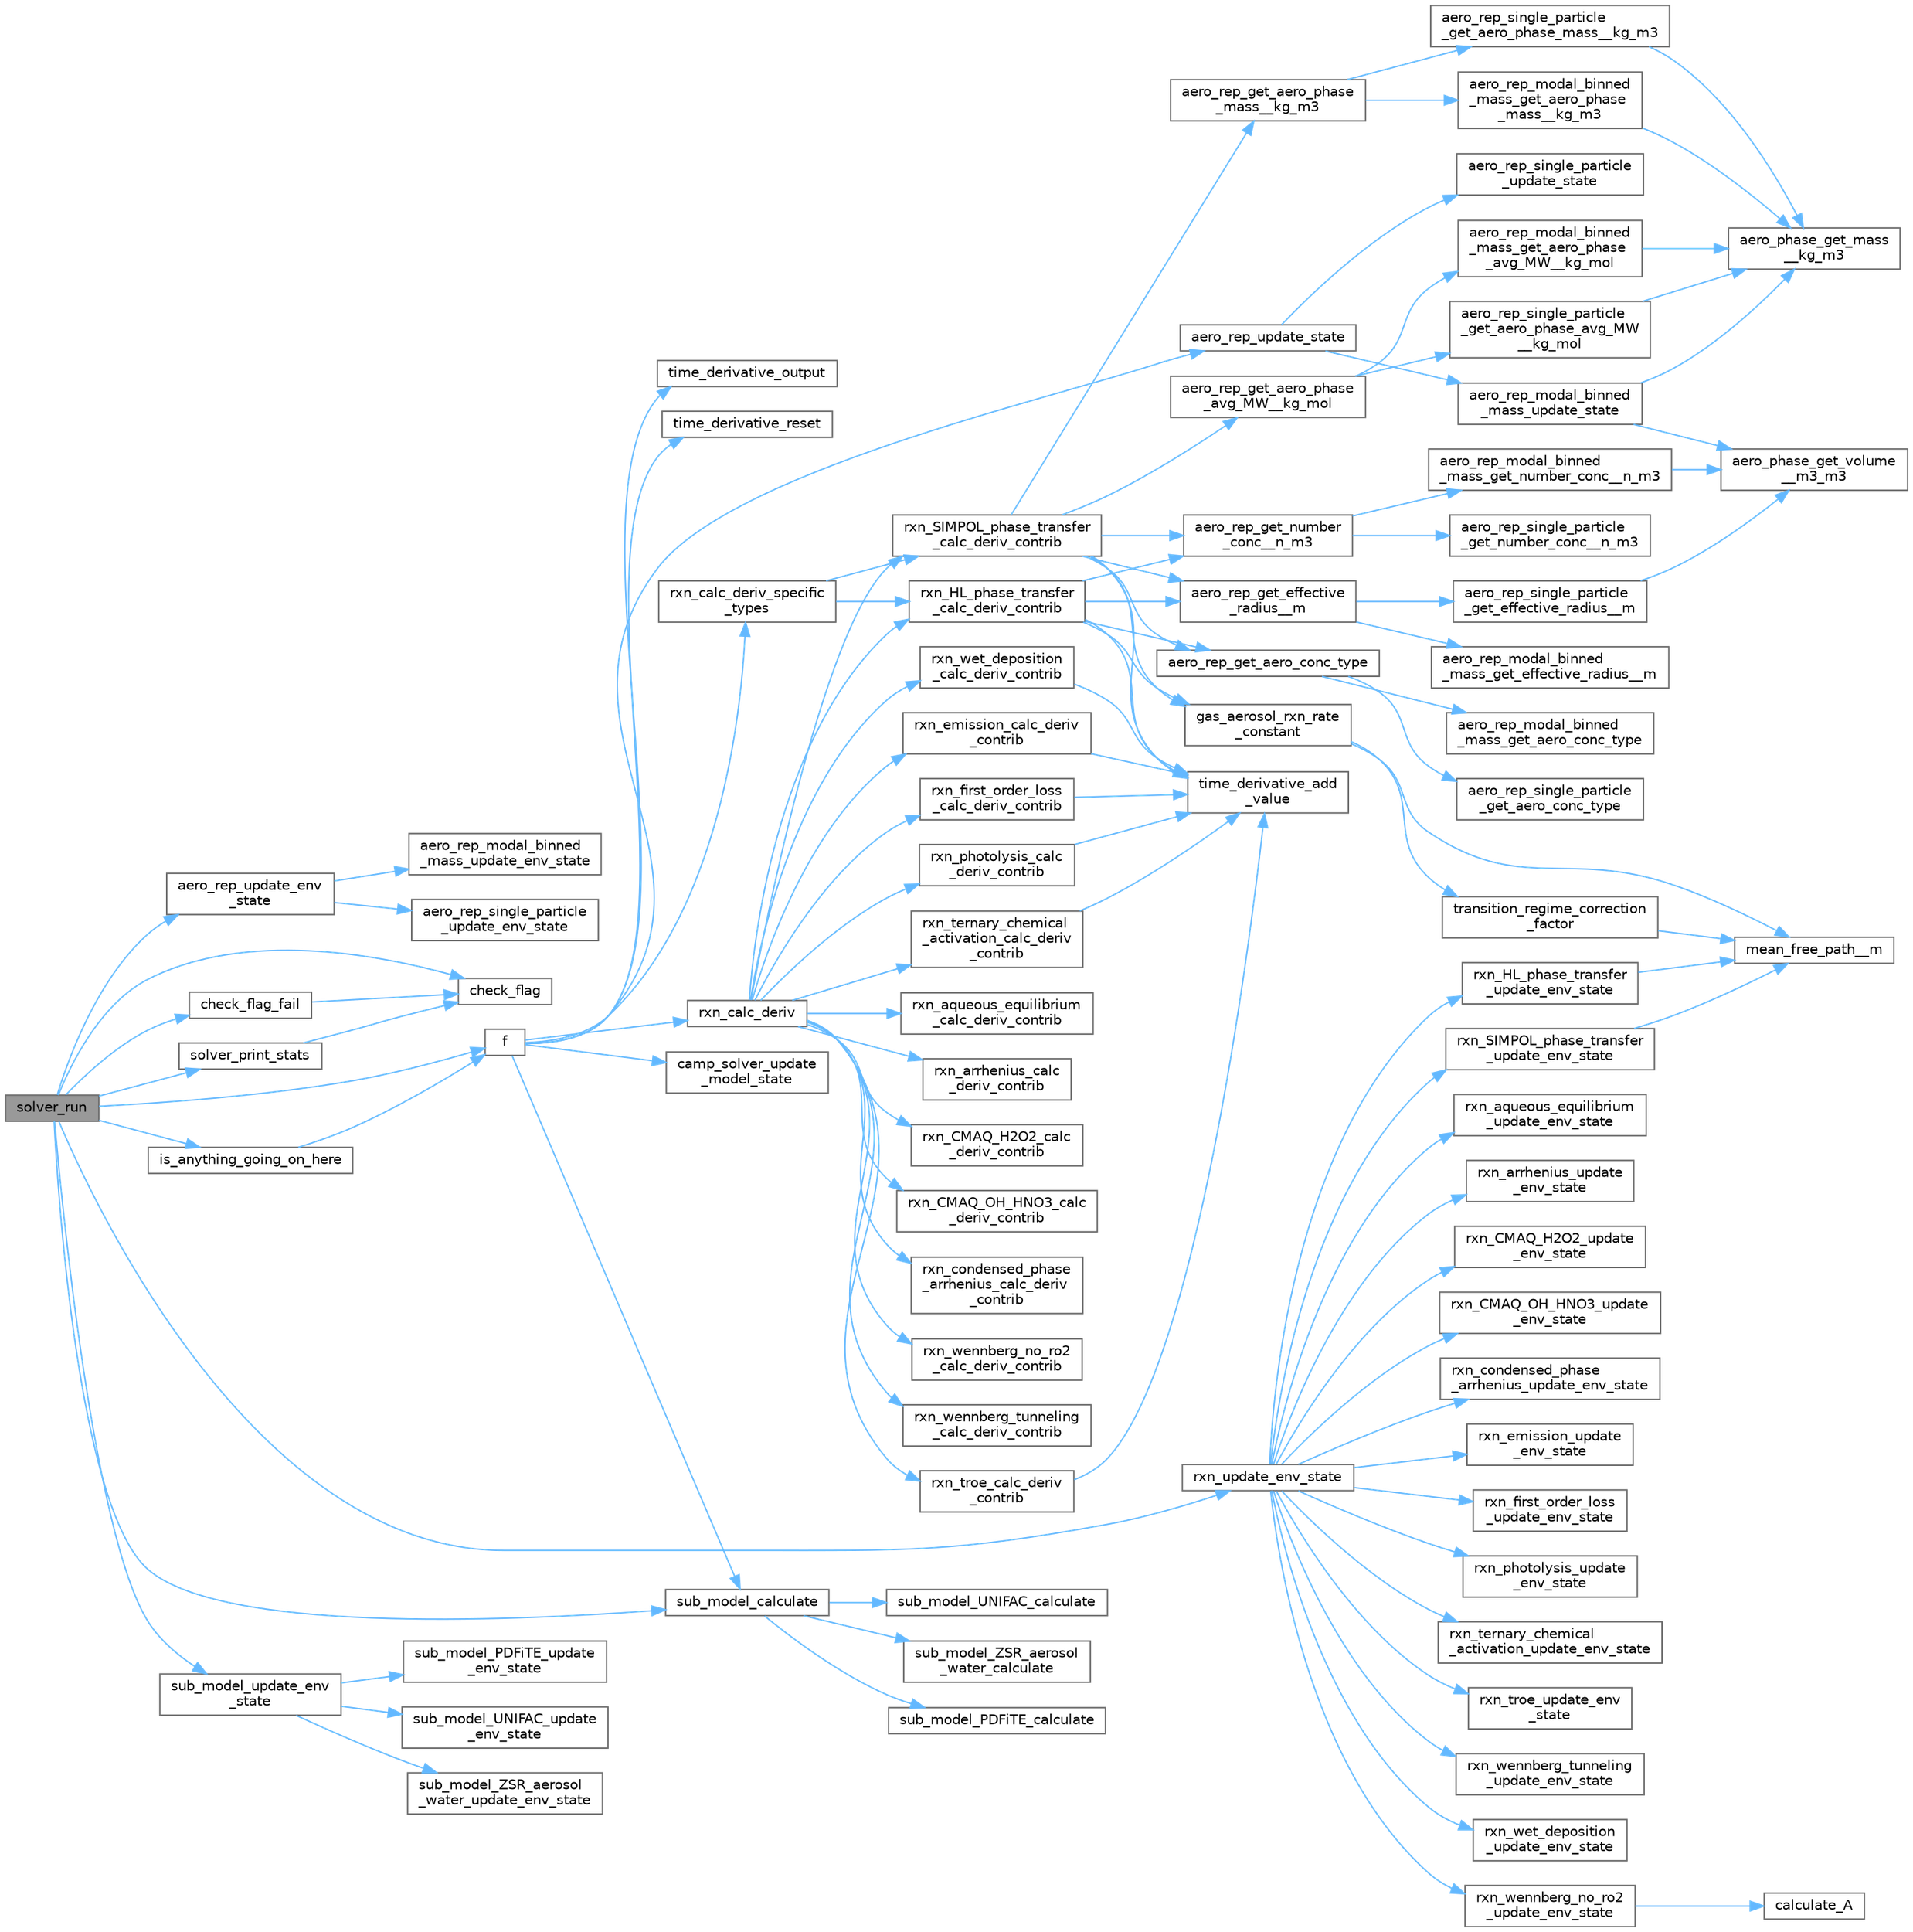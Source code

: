 digraph "solver_run"
{
 // LATEX_PDF_SIZE
  bgcolor="transparent";
  edge [fontname=Helvetica,fontsize=10,labelfontname=Helvetica,labelfontsize=10];
  node [fontname=Helvetica,fontsize=10,shape=box,height=0.2,width=0.4];
  rankdir="LR";
  Node1 [label="solver_run",height=0.2,width=0.4,color="gray40", fillcolor="grey60", style="filled", fontcolor="black",tooltip="Solve for a given timestep."];
  Node1 -> Node2 [color="steelblue1",style="solid"];
  Node2 [label="aero_rep_update_env\l_state",height=0.2,width=0.4,color="grey40", fillcolor="white", style="filled",URL="$aero__rep__solver_8c.html#a12de9a6d2ba14abd79aff561014feeb9",tooltip="Update the aerosol representations for new environmental conditions."];
  Node2 -> Node3 [color="steelblue1",style="solid"];
  Node3 [label="aero_rep_modal_binned\l_mass_update_env_state",height=0.2,width=0.4,color="grey40", fillcolor="white", style="filled",URL="$aero__rep__modal__binned__mass_8c.html#a643ed1219181994b7427b80b71e0ce23",tooltip="Update aerosol representation data for new environmental conditions."];
  Node2 -> Node4 [color="steelblue1",style="solid"];
  Node4 [label="aero_rep_single_particle\l_update_env_state",height=0.2,width=0.4,color="grey40", fillcolor="white", style="filled",URL="$aero__rep__single__particle_8c.html#abb3778ac04df76a32ac3359b8cabe51b",tooltip="Update aerosol representation data for new environmental conditions."];
  Node1 -> Node5 [color="steelblue1",style="solid"];
  Node5 [label="check_flag",height=0.2,width=0.4,color="grey40", fillcolor="white", style="filled",URL="$camp__solver_8c.html#a08519bb4526ffd3db7f49b33ba7600aa",tooltip="Check the return value of a SUNDIALS function."];
  Node1 -> Node6 [color="steelblue1",style="solid"];
  Node6 [label="check_flag_fail",height=0.2,width=0.4,color="grey40", fillcolor="white", style="filled",URL="$camp__solver_8c.html#a736da263e758eddff5578b8685edc459",tooltip="Check the return value of a SUNDIALS function and exit on failure."];
  Node6 -> Node5 [color="steelblue1",style="solid"];
  Node1 -> Node7 [color="steelblue1",style="solid"];
  Node7 [label="f",height=0.2,width=0.4,color="grey40", fillcolor="white", style="filled",URL="$camp__solver_8c.html#ac55302bc18db0d68d78f543aad6a16c4",tooltip="Compute the time derivative f(t,y)"];
  Node7 -> Node8 [color="steelblue1",style="solid"];
  Node8 [label="aero_rep_update_state",height=0.2,width=0.4,color="grey40", fillcolor="white", style="filled",URL="$aero__rep__solver_8c.html#a42041b486fc391bc9abeee5d1ad666b2",tooltip="Update the aerosol representations for a new state."];
  Node8 -> Node9 [color="steelblue1",style="solid"];
  Node9 [label="aero_rep_modal_binned\l_mass_update_state",height=0.2,width=0.4,color="grey40", fillcolor="white", style="filled",URL="$aero__rep__modal__binned__mass_8c.html#a567e448c1ea25085add6257c6b8930c6",tooltip="Update aerosol representation data for a new state."];
  Node9 -> Node10 [color="steelblue1",style="solid"];
  Node10 [label="aero_phase_get_mass\l__kg_m3",height=0.2,width=0.4,color="grey40", fillcolor="white", style="filled",URL="$aero__phase__solver_8c.html#a965e0b9fc79db694be201edd05377dd1",tooltip="Get the mass and average MW in an aerosol phase."];
  Node9 -> Node11 [color="steelblue1",style="solid"];
  Node11 [label="aero_phase_get_volume\l__m3_m3",height=0.2,width=0.4,color="grey40", fillcolor="white", style="filled",URL="$aero__phase__solver_8c.html#a6e493e863924f29d6bd06598fa657f08",tooltip="Get the volume of an aerosol phase."];
  Node8 -> Node12 [color="steelblue1",style="solid"];
  Node12 [label="aero_rep_single_particle\l_update_state",height=0.2,width=0.4,color="grey40", fillcolor="white", style="filled",URL="$aero__rep__single__particle_8c.html#afc5e4c6a81bf52bf0c8ee88037a4954d",tooltip="Update aerosol representation data for a new state."];
  Node7 -> Node13 [color="steelblue1",style="solid"];
  Node13 [label="camp_solver_update\l_model_state",height=0.2,width=0.4,color="grey40", fillcolor="white", style="filled",URL="$camp__solver_8c.html#a21373e1f8bad206f6437deeea571f51c",tooltip="Update the model state from the current solver state."];
  Node7 -> Node14 [color="steelblue1",style="solid"];
  Node14 [label="rxn_calc_deriv",height=0.2,width=0.4,color="grey40", fillcolor="white", style="filled",URL="$rxn__solver_8c.html#af014568140c63dfab9ea1c92b056e3b8",tooltip="Calculate the time derivative ."];
  Node14 -> Node15 [color="steelblue1",style="solid"];
  Node15 [label="rxn_aqueous_equilibrium\l_calc_deriv_contrib",height=0.2,width=0.4,color="grey40", fillcolor="white", style="filled",URL="$rxns_8h.html#a8e696264a0e9f8f72c2cb00b5605cbeb",tooltip=" "];
  Node14 -> Node16 [color="steelblue1",style="solid"];
  Node16 [label="rxn_arrhenius_calc\l_deriv_contrib",height=0.2,width=0.4,color="grey40", fillcolor="white", style="filled",URL="$rxns_8h.html#a760b30a313fd1608941b8ac584a128df",tooltip=" "];
  Node14 -> Node17 [color="steelblue1",style="solid"];
  Node17 [label="rxn_CMAQ_H2O2_calc\l_deriv_contrib",height=0.2,width=0.4,color="grey40", fillcolor="white", style="filled",URL="$rxns_8h.html#a3eb8ba0e04dfdffa6171688dd493d171",tooltip=" "];
  Node14 -> Node18 [color="steelblue1",style="solid"];
  Node18 [label="rxn_CMAQ_OH_HNO3_calc\l_deriv_contrib",height=0.2,width=0.4,color="grey40", fillcolor="white", style="filled",URL="$rxns_8h.html#a2a4e9aea8e3d4a8779ec943d9ccaaad8",tooltip=" "];
  Node14 -> Node19 [color="steelblue1",style="solid"];
  Node19 [label="rxn_condensed_phase\l_arrhenius_calc_deriv\l_contrib",height=0.2,width=0.4,color="grey40", fillcolor="white", style="filled",URL="$rxns_8h.html#a838b8326dbcfa12692ecf289685897a2",tooltip=" "];
  Node14 -> Node20 [color="steelblue1",style="solid"];
  Node20 [label="rxn_emission_calc_deriv\l_contrib",height=0.2,width=0.4,color="grey40", fillcolor="white", style="filled",URL="$rxn__emission_8c.html#a0fc4250b628dae19ab3c2081a283e2b8",tooltip="Calculate contributions to the time derivative  from this reaction."];
  Node20 -> Node21 [color="steelblue1",style="solid"];
  Node21 [label="time_derivative_add\l_value",height=0.2,width=0.4,color="grey40", fillcolor="white", style="filled",URL="$time__derivative_8c.html#af4c9ab5040b544a8ec4b63a1c75922e2",tooltip="Add a contribution to the time derivative."];
  Node14 -> Node22 [color="steelblue1",style="solid"];
  Node22 [label="rxn_first_order_loss\l_calc_deriv_contrib",height=0.2,width=0.4,color="grey40", fillcolor="white", style="filled",URL="$rxn__first__order__loss_8c.html#ac1d2c5d3bf68d6adcdc4183ba340175d",tooltip="Calculate contributions to the time derivative  from this reaction."];
  Node22 -> Node21 [color="steelblue1",style="solid"];
  Node14 -> Node23 [color="steelblue1",style="solid"];
  Node23 [label="rxn_HL_phase_transfer\l_calc_deriv_contrib",height=0.2,width=0.4,color="grey40", fillcolor="white", style="filled",URL="$rxn___h_l__phase__transfer_8c.html#aa82a07e921e3d22fda1d52073b16219d",tooltip="Calculate contributions to the time derivative  from this reaction."];
  Node23 -> Node24 [color="steelblue1",style="solid"];
  Node24 [label="aero_rep_get_aero_conc_type",height=0.2,width=0.4,color="grey40", fillcolor="white", style="filled",URL="$aero__rep__solver_8c.html#a00aee7bec2d9284a74c0eb26d346dc81",tooltip="Check whether aerosol concentrations are per-particle or total for each phase."];
  Node24 -> Node25 [color="steelblue1",style="solid"];
  Node25 [label="aero_rep_modal_binned\l_mass_get_aero_conc_type",height=0.2,width=0.4,color="grey40", fillcolor="white", style="filled",URL="$aero__rep__modal__binned__mass_8c.html#a5806fae1fe7d70369bfb7a0d9c54d12f",tooltip="Get the type of aerosol concentration used."];
  Node24 -> Node26 [color="steelblue1",style="solid"];
  Node26 [label="aero_rep_single_particle\l_get_aero_conc_type",height=0.2,width=0.4,color="grey40", fillcolor="white", style="filled",URL="$aero__rep__single__particle_8c.html#a59114de73dd305d5825a8547155b8946",tooltip="Get the type of aerosol concentration used."];
  Node23 -> Node27 [color="steelblue1",style="solid"];
  Node27 [label="aero_rep_get_effective\l_radius__m",height=0.2,width=0.4,color="grey40", fillcolor="white", style="filled",URL="$aero__rep__solver_8c.html#aab8fc9de2c9bfe5d012e80322a5b653b",tooltip="Get the effective particle radius,  (m)"];
  Node27 -> Node28 [color="steelblue1",style="solid"];
  Node28 [label="aero_rep_modal_binned\l_mass_get_effective_radius__m",height=0.2,width=0.4,color="grey40", fillcolor="white", style="filled",URL="$aero__rep__modal__binned__mass_8c.html#a8d5bf734337581d90c2280ab858ccf96",tooltip="Get the effective particle radius  (m)"];
  Node27 -> Node29 [color="steelblue1",style="solid"];
  Node29 [label="aero_rep_single_particle\l_get_effective_radius__m",height=0.2,width=0.4,color="grey40", fillcolor="white", style="filled",URL="$aero__rep__single__particle_8c.html#a48b11d345d89071d34e67b5063b1b891",tooltip="Get the effective particle radius  (m)"];
  Node29 -> Node11 [color="steelblue1",style="solid"];
  Node23 -> Node30 [color="steelblue1",style="solid"];
  Node30 [label="aero_rep_get_number\l_conc__n_m3",height=0.2,width=0.4,color="grey40", fillcolor="white", style="filled",URL="$aero__rep__solver_8c.html#aa56870eb4fe20532461b1634d7688210",tooltip="Get the particle number concentration  ( )"];
  Node30 -> Node31 [color="steelblue1",style="solid"];
  Node31 [label="aero_rep_modal_binned\l_mass_get_number_conc__n_m3",height=0.2,width=0.4,color="grey40", fillcolor="white", style="filled",URL="$aero__rep__modal__binned__mass_8c.html#a2e585253c19aa48dec8c55b963999e9d",tooltip="Get the particle number concentration  ( )"];
  Node31 -> Node11 [color="steelblue1",style="solid"];
  Node30 -> Node32 [color="steelblue1",style="solid"];
  Node32 [label="aero_rep_single_particle\l_get_number_conc__n_m3",height=0.2,width=0.4,color="grey40", fillcolor="white", style="filled",URL="$aero__rep__single__particle_8c.html#afa7d35b774d0ab4d7cad7fb30d75e897",tooltip="Get the particle number concentration  ( )"];
  Node23 -> Node33 [color="steelblue1",style="solid"];
  Node33 [label="gas_aerosol_rxn_rate\l_constant",height=0.2,width=0.4,color="grey40", fillcolor="white", style="filled",URL="$util_8h.html#ada92558814324f22e19743fbf25ceb0f",tooltip=" "];
  Node33 -> Node34 [color="steelblue1",style="solid"];
  Node34 [label="mean_free_path__m",height=0.2,width=0.4,color="grey40", fillcolor="white", style="filled",URL="$util_8h.html#ae1c969544a10c17746622cf73186835c",tooltip=" "];
  Node33 -> Node35 [color="steelblue1",style="solid"];
  Node35 [label="transition_regime_correction\l_factor",height=0.2,width=0.4,color="grey40", fillcolor="white", style="filled",URL="$util_8h.html#a0ade6cf865e738fbd0629ca08500679d",tooltip=" "];
  Node35 -> Node34 [color="steelblue1",style="solid"];
  Node23 -> Node21 [color="steelblue1",style="solid"];
  Node14 -> Node36 [color="steelblue1",style="solid"];
  Node36 [label="rxn_photolysis_calc\l_deriv_contrib",height=0.2,width=0.4,color="grey40", fillcolor="white", style="filled",URL="$rxn__photolysis_8c.html#a821ebabf2abba0aa6b465747178f33d6",tooltip="Calculate contributions to the time derivative  from this reaction."];
  Node36 -> Node21 [color="steelblue1",style="solid"];
  Node14 -> Node37 [color="steelblue1",style="solid"];
  Node37 [label="rxn_SIMPOL_phase_transfer\l_calc_deriv_contrib",height=0.2,width=0.4,color="grey40", fillcolor="white", style="filled",URL="$rxn___s_i_m_p_o_l__phase__transfer_8c.html#a8387f10a0a5aa0b38cc545859542f3c4",tooltip="Calculate contributions to the time derivative  from this reaction."];
  Node37 -> Node24 [color="steelblue1",style="solid"];
  Node37 -> Node38 [color="steelblue1",style="solid"];
  Node38 [label="aero_rep_get_aero_phase\l_avg_MW__kg_mol",height=0.2,width=0.4,color="grey40", fillcolor="white", style="filled",URL="$aero__rep__solver_8c.html#a513044e29b338d17d02b5bc472a8046f",tooltip="Get the average molecular weight of an aerosol phase in this representation  ( )"];
  Node38 -> Node39 [color="steelblue1",style="solid"];
  Node39 [label="aero_rep_modal_binned\l_mass_get_aero_phase\l_avg_MW__kg_mol",height=0.2,width=0.4,color="grey40", fillcolor="white", style="filled",URL="$aero__rep__modal__binned__mass_8c.html#a2c1fd8badaa6ebffd2b45ab5314c1279",tooltip="Get the average molecular weight in an aerosol phase  ( )"];
  Node39 -> Node10 [color="steelblue1",style="solid"];
  Node38 -> Node40 [color="steelblue1",style="solid"];
  Node40 [label="aero_rep_single_particle\l_get_aero_phase_avg_MW\l__kg_mol",height=0.2,width=0.4,color="grey40", fillcolor="white", style="filled",URL="$aero__rep__single__particle_8c.html#a203b6931fd5a504b7cc1750eb582b60c",tooltip="Get the average molecular weight in an aerosol phase  ( )"];
  Node40 -> Node10 [color="steelblue1",style="solid"];
  Node37 -> Node41 [color="steelblue1",style="solid"];
  Node41 [label="aero_rep_get_aero_phase\l_mass__kg_m3",height=0.2,width=0.4,color="grey40", fillcolor="white", style="filled",URL="$aero__rep__solver_8c.html#a0d5fc5c14f5fc182d80811b27c644e86",tooltip="Get the total mass of an aerosol phase in this representation  ( )"];
  Node41 -> Node42 [color="steelblue1",style="solid"];
  Node42 [label="aero_rep_modal_binned\l_mass_get_aero_phase\l_mass__kg_m3",height=0.2,width=0.4,color="grey40", fillcolor="white", style="filled",URL="$aero__rep__modal__binned__mass_8c.html#aa84e95ce69656ab640edfdb32cc71d4c",tooltip="Get the total mass in an aerosol phase  ( )"];
  Node42 -> Node10 [color="steelblue1",style="solid"];
  Node41 -> Node43 [color="steelblue1",style="solid"];
  Node43 [label="aero_rep_single_particle\l_get_aero_phase_mass__kg_m3",height=0.2,width=0.4,color="grey40", fillcolor="white", style="filled",URL="$aero__rep__single__particle_8c.html#ad49c89b34b57e5b644d6506ead9dea34",tooltip="Get the total mass in an aerosol phase  ( )"];
  Node43 -> Node10 [color="steelblue1",style="solid"];
  Node37 -> Node27 [color="steelblue1",style="solid"];
  Node37 -> Node30 [color="steelblue1",style="solid"];
  Node37 -> Node33 [color="steelblue1",style="solid"];
  Node37 -> Node21 [color="steelblue1",style="solid"];
  Node14 -> Node44 [color="steelblue1",style="solid"];
  Node44 [label="rxn_ternary_chemical\l_activation_calc_deriv\l_contrib",height=0.2,width=0.4,color="grey40", fillcolor="white", style="filled",URL="$rxn__ternary__chemical__activation_8c.html#aab9c65ccd4b8614889c1462e2500e6b9",tooltip="Calculate contributions to the time derivative  from this reaction."];
  Node44 -> Node21 [color="steelblue1",style="solid"];
  Node14 -> Node45 [color="steelblue1",style="solid"];
  Node45 [label="rxn_troe_calc_deriv\l_contrib",height=0.2,width=0.4,color="grey40", fillcolor="white", style="filled",URL="$rxn__troe_8c.html#ae2174a745239e629f1c5480a52c3f6f2",tooltip="Calculate contributions to the time derivative  from this reaction."];
  Node45 -> Node21 [color="steelblue1",style="solid"];
  Node14 -> Node46 [color="steelblue1",style="solid"];
  Node46 [label="rxn_wennberg_no_ro2\l_calc_deriv_contrib",height=0.2,width=0.4,color="grey40", fillcolor="white", style="filled",URL="$rxns_8h.html#affb30a43f6e32c34d3c4fba241d57b3e",tooltip=" "];
  Node14 -> Node47 [color="steelblue1",style="solid"];
  Node47 [label="rxn_wennberg_tunneling\l_calc_deriv_contrib",height=0.2,width=0.4,color="grey40", fillcolor="white", style="filled",URL="$rxns_8h.html#aaf3a4bd00b50344e978728d2bf6af6d0",tooltip=" "];
  Node14 -> Node48 [color="steelblue1",style="solid"];
  Node48 [label="rxn_wet_deposition\l_calc_deriv_contrib",height=0.2,width=0.4,color="grey40", fillcolor="white", style="filled",URL="$rxn__wet__deposition_8c.html#a6aec5e3d4cbb3a9e0d993a1780c42ecd",tooltip="Calculate contributions to the time derivative  from this reaction."];
  Node48 -> Node21 [color="steelblue1",style="solid"];
  Node7 -> Node49 [color="steelblue1",style="solid"];
  Node49 [label="rxn_calc_deriv_specific\l_types",height=0.2,width=0.4,color="grey40", fillcolor="white", style="filled",URL="$rxn__solver_8c.html#a066fddd15835cba3a8b519fb734bd552",tooltip="Calculate the time derivative  for only some specific types."];
  Node49 -> Node23 [color="steelblue1",style="solid"];
  Node49 -> Node37 [color="steelblue1",style="solid"];
  Node7 -> Node50 [color="steelblue1",style="solid"];
  Node50 [label="sub_model_calculate",height=0.2,width=0.4,color="grey40", fillcolor="white", style="filled",URL="$sub__model__solver_8c.html#a7f9027610b25bafcc5b6c5af1344dd65",tooltip="Perform the sub model calculations for the current model state."];
  Node50 -> Node51 [color="steelblue1",style="solid"];
  Node51 [label="sub_model_PDFiTE_calculate",height=0.2,width=0.4,color="grey40", fillcolor="white", style="filled",URL="$sub__model___p_d_fi_t_e_8c.html#a2f46f791a4a74c77e283b5afb91911aa",tooltip="Perform the sub-model calculations for the current model state."];
  Node50 -> Node52 [color="steelblue1",style="solid"];
  Node52 [label="sub_model_UNIFAC_calculate",height=0.2,width=0.4,color="grey40", fillcolor="white", style="filled",URL="$sub__model___u_n_i_f_a_c_8c.html#a91d55564c556bf61d6bf0ccac7b43e4b",tooltip="Perform the sub-model calculations for the current model state."];
  Node50 -> Node53 [color="steelblue1",style="solid"];
  Node53 [label="sub_model_ZSR_aerosol\l_water_calculate",height=0.2,width=0.4,color="grey40", fillcolor="white", style="filled",URL="$sub__model___z_s_r__aerosol__water_8c.html#a6639a32646d84e02917b64167f36ea89",tooltip="Do pre-derivative calculations."];
  Node7 -> Node54 [color="steelblue1",style="solid"];
  Node54 [label="time_derivative_output",height=0.2,width=0.4,color="grey40", fillcolor="white", style="filled",URL="$time__derivative_8c.html#ae2c31a72134750c12f2f5d8e32c3a99d",tooltip="Output the current derivative array."];
  Node7 -> Node55 [color="steelblue1",style="solid"];
  Node55 [label="time_derivative_reset",height=0.2,width=0.4,color="grey40", fillcolor="white", style="filled",URL="$time__derivative_8c.html#a72dd19ea5bc2be11ace50e82bbd7857f",tooltip="Reset the derivative."];
  Node1 -> Node56 [color="steelblue1",style="solid"];
  Node56 [label="is_anything_going_on_here",height=0.2,width=0.4,color="grey40", fillcolor="white", style="filled",URL="$camp__solver_8c.html#a51bc2a16028d4c72dd39669c31f6fc17",tooltip="Determine if there is anything to solve."];
  Node56 -> Node7 [color="steelblue1",style="solid"];
  Node1 -> Node57 [color="steelblue1",style="solid"];
  Node57 [label="rxn_update_env_state",height=0.2,width=0.4,color="grey40", fillcolor="white", style="filled",URL="$rxn__solver_8c.html#ab3d4bbab05647b5931a81ead002a5805",tooltip="Update reaction data for new environmental state."];
  Node57 -> Node58 [color="steelblue1",style="solid"];
  Node58 [label="rxn_aqueous_equilibrium\l_update_env_state",height=0.2,width=0.4,color="grey40", fillcolor="white", style="filled",URL="$rxn__aqueous__equilibrium_8c.html#a0195133a7e3e489e6580f8feae67b6ee",tooltip="Update reaction data for new environmental conditions."];
  Node57 -> Node59 [color="steelblue1",style="solid"];
  Node59 [label="rxn_arrhenius_update\l_env_state",height=0.2,width=0.4,color="grey40", fillcolor="white", style="filled",URL="$rxn__arrhenius_8c.html#aa80f17dc28b8494f62c9e8df1c9fa68e",tooltip="Update reaction data for new environmental conditions."];
  Node57 -> Node60 [color="steelblue1",style="solid"];
  Node60 [label="rxn_CMAQ_H2O2_update\l_env_state",height=0.2,width=0.4,color="grey40", fillcolor="white", style="filled",URL="$rxn___c_m_a_q___h2_o2_8c.html#a21dfd7c08cc181e0d64fe5df3f6459fd",tooltip="Update reaction data for new environmental conditions."];
  Node57 -> Node61 [color="steelblue1",style="solid"];
  Node61 [label="rxn_CMAQ_OH_HNO3_update\l_env_state",height=0.2,width=0.4,color="grey40", fillcolor="white", style="filled",URL="$rxn___c_m_a_q___o_h___h_n_o3_8c.html#a34fb4ef73f1495b6fa99808153224aae",tooltip="Update reaction data for new environmental conditions."];
  Node57 -> Node62 [color="steelblue1",style="solid"];
  Node62 [label="rxn_condensed_phase\l_arrhenius_update_env_state",height=0.2,width=0.4,color="grey40", fillcolor="white", style="filled",URL="$rxn__condensed__phase__arrhenius_8c.html#a7c243d69c88a04756e539c34fef8d8b1",tooltip="Update reaction data for new environmental conditions."];
  Node57 -> Node63 [color="steelblue1",style="solid"];
  Node63 [label="rxn_emission_update\l_env_state",height=0.2,width=0.4,color="grey40", fillcolor="white", style="filled",URL="$rxn__emission_8c.html#adccb35681c5b5a230fbb64376c84e6d8",tooltip="Update reaction data for new environmental conditions."];
  Node57 -> Node64 [color="steelblue1",style="solid"];
  Node64 [label="rxn_first_order_loss\l_update_env_state",height=0.2,width=0.4,color="grey40", fillcolor="white", style="filled",URL="$rxn__first__order__loss_8c.html#ac31fd29a881698e3bb9f30b4b91ffddb",tooltip="Update reaction data for new environmental conditions."];
  Node57 -> Node65 [color="steelblue1",style="solid"];
  Node65 [label="rxn_HL_phase_transfer\l_update_env_state",height=0.2,width=0.4,color="grey40", fillcolor="white", style="filled",URL="$rxn___h_l__phase__transfer_8c.html#a53a6e2e8532852ea1b23266b2ff3db12",tooltip="Update reaction data for new environmental conditions."];
  Node65 -> Node34 [color="steelblue1",style="solid"];
  Node57 -> Node66 [color="steelblue1",style="solid"];
  Node66 [label="rxn_photolysis_update\l_env_state",height=0.2,width=0.4,color="grey40", fillcolor="white", style="filled",URL="$rxn__photolysis_8c.html#a7050f9c7df2b337474e90b49cd563d1d",tooltip="Update reaction data for new environmental conditions."];
  Node57 -> Node67 [color="steelblue1",style="solid"];
  Node67 [label="rxn_SIMPOL_phase_transfer\l_update_env_state",height=0.2,width=0.4,color="grey40", fillcolor="white", style="filled",URL="$rxn___s_i_m_p_o_l__phase__transfer_8c.html#a16e926c16f84b0d8628f10553fc63ce6",tooltip="Update reaction data for new environmental conditions."];
  Node67 -> Node34 [color="steelblue1",style="solid"];
  Node57 -> Node68 [color="steelblue1",style="solid"];
  Node68 [label="rxn_ternary_chemical\l_activation_update_env_state",height=0.2,width=0.4,color="grey40", fillcolor="white", style="filled",URL="$rxn__ternary__chemical__activation_8c.html#a1aa5967c48da08c40704695d30025ab5",tooltip="Update reaction data for new environmental conditions."];
  Node57 -> Node69 [color="steelblue1",style="solid"];
  Node69 [label="rxn_troe_update_env\l_state",height=0.2,width=0.4,color="grey40", fillcolor="white", style="filled",URL="$rxn__troe_8c.html#ad2f31b90abffa527604e554295d3a40f",tooltip="Update reaction data for new environmental conditions."];
  Node57 -> Node70 [color="steelblue1",style="solid"];
  Node70 [label="rxn_wennberg_no_ro2\l_update_env_state",height=0.2,width=0.4,color="grey40", fillcolor="white", style="filled",URL="$rxn__wennberg__no__ro2_8c.html#a8d2b2b0c571f1601ab1458bec2df79a0",tooltip="Update reaction data for new environmental conditions."];
  Node70 -> Node71 [color="steelblue1",style="solid"];
  Node71 [label="calculate_A",height=0.2,width=0.4,color="grey40", fillcolor="white", style="filled",URL="$rxn__wennberg__no__ro2_8c.html#a030d97a6aca1f035049ca6e8bb86afe3",tooltip="Calculates the Troe-like parameter A(T, [M], n)"];
  Node57 -> Node72 [color="steelblue1",style="solid"];
  Node72 [label="rxn_wennberg_tunneling\l_update_env_state",height=0.2,width=0.4,color="grey40", fillcolor="white", style="filled",URL="$rxn__wennberg__tunneling_8c.html#adc3b7a604cd2f2e0af17b22e7aac0670",tooltip="Update reaction data for new environmental conditions."];
  Node57 -> Node73 [color="steelblue1",style="solid"];
  Node73 [label="rxn_wet_deposition\l_update_env_state",height=0.2,width=0.4,color="grey40", fillcolor="white", style="filled",URL="$rxn__wet__deposition_8c.html#a639ae40ecdc8940c3c36a240738092df",tooltip="Update reaction data for new environmental conditions."];
  Node1 -> Node74 [color="steelblue1",style="solid"];
  Node74 [label="solver_print_stats",height=0.2,width=0.4,color="grey40", fillcolor="white", style="filled",URL="$camp__solver_8c.html#aa27659e81a1e22c9ab59889e8e7cd341",tooltip="Print solver statistics."];
  Node74 -> Node5 [color="steelblue1",style="solid"];
  Node1 -> Node50 [color="steelblue1",style="solid"];
  Node1 -> Node75 [color="steelblue1",style="solid"];
  Node75 [label="sub_model_update_env\l_state",height=0.2,width=0.4,color="grey40", fillcolor="white", style="filled",URL="$sub__model__solver_8c.html#a78345e452d180e21b072ca0bc574042b",tooltip="Update sub model data for a new environmental state."];
  Node75 -> Node76 [color="steelblue1",style="solid"];
  Node76 [label="sub_model_PDFiTE_update\l_env_state",height=0.2,width=0.4,color="grey40", fillcolor="white", style="filled",URL="$sub__model___p_d_fi_t_e_8c.html#ae2d20ec59ac4397714d038f51324809d",tooltip="Update sub model data for new environmental conditions."];
  Node75 -> Node77 [color="steelblue1",style="solid"];
  Node77 [label="sub_model_UNIFAC_update\l_env_state",height=0.2,width=0.4,color="grey40", fillcolor="white", style="filled",URL="$sub__model___u_n_i_f_a_c_8c.html#a43f3628a20f1bf545034554576e9c85c",tooltip="Update sub-model data for new environmental conditions."];
  Node75 -> Node78 [color="steelblue1",style="solid"];
  Node78 [label="sub_model_ZSR_aerosol\l_water_update_env_state",height=0.2,width=0.4,color="grey40", fillcolor="white", style="filled",URL="$sub__model___z_s_r__aerosol__water_8c.html#a915b2885008bfb4bd6c9c37efd6e8d82",tooltip="Update sub model data for new environmental conditions."];
}
